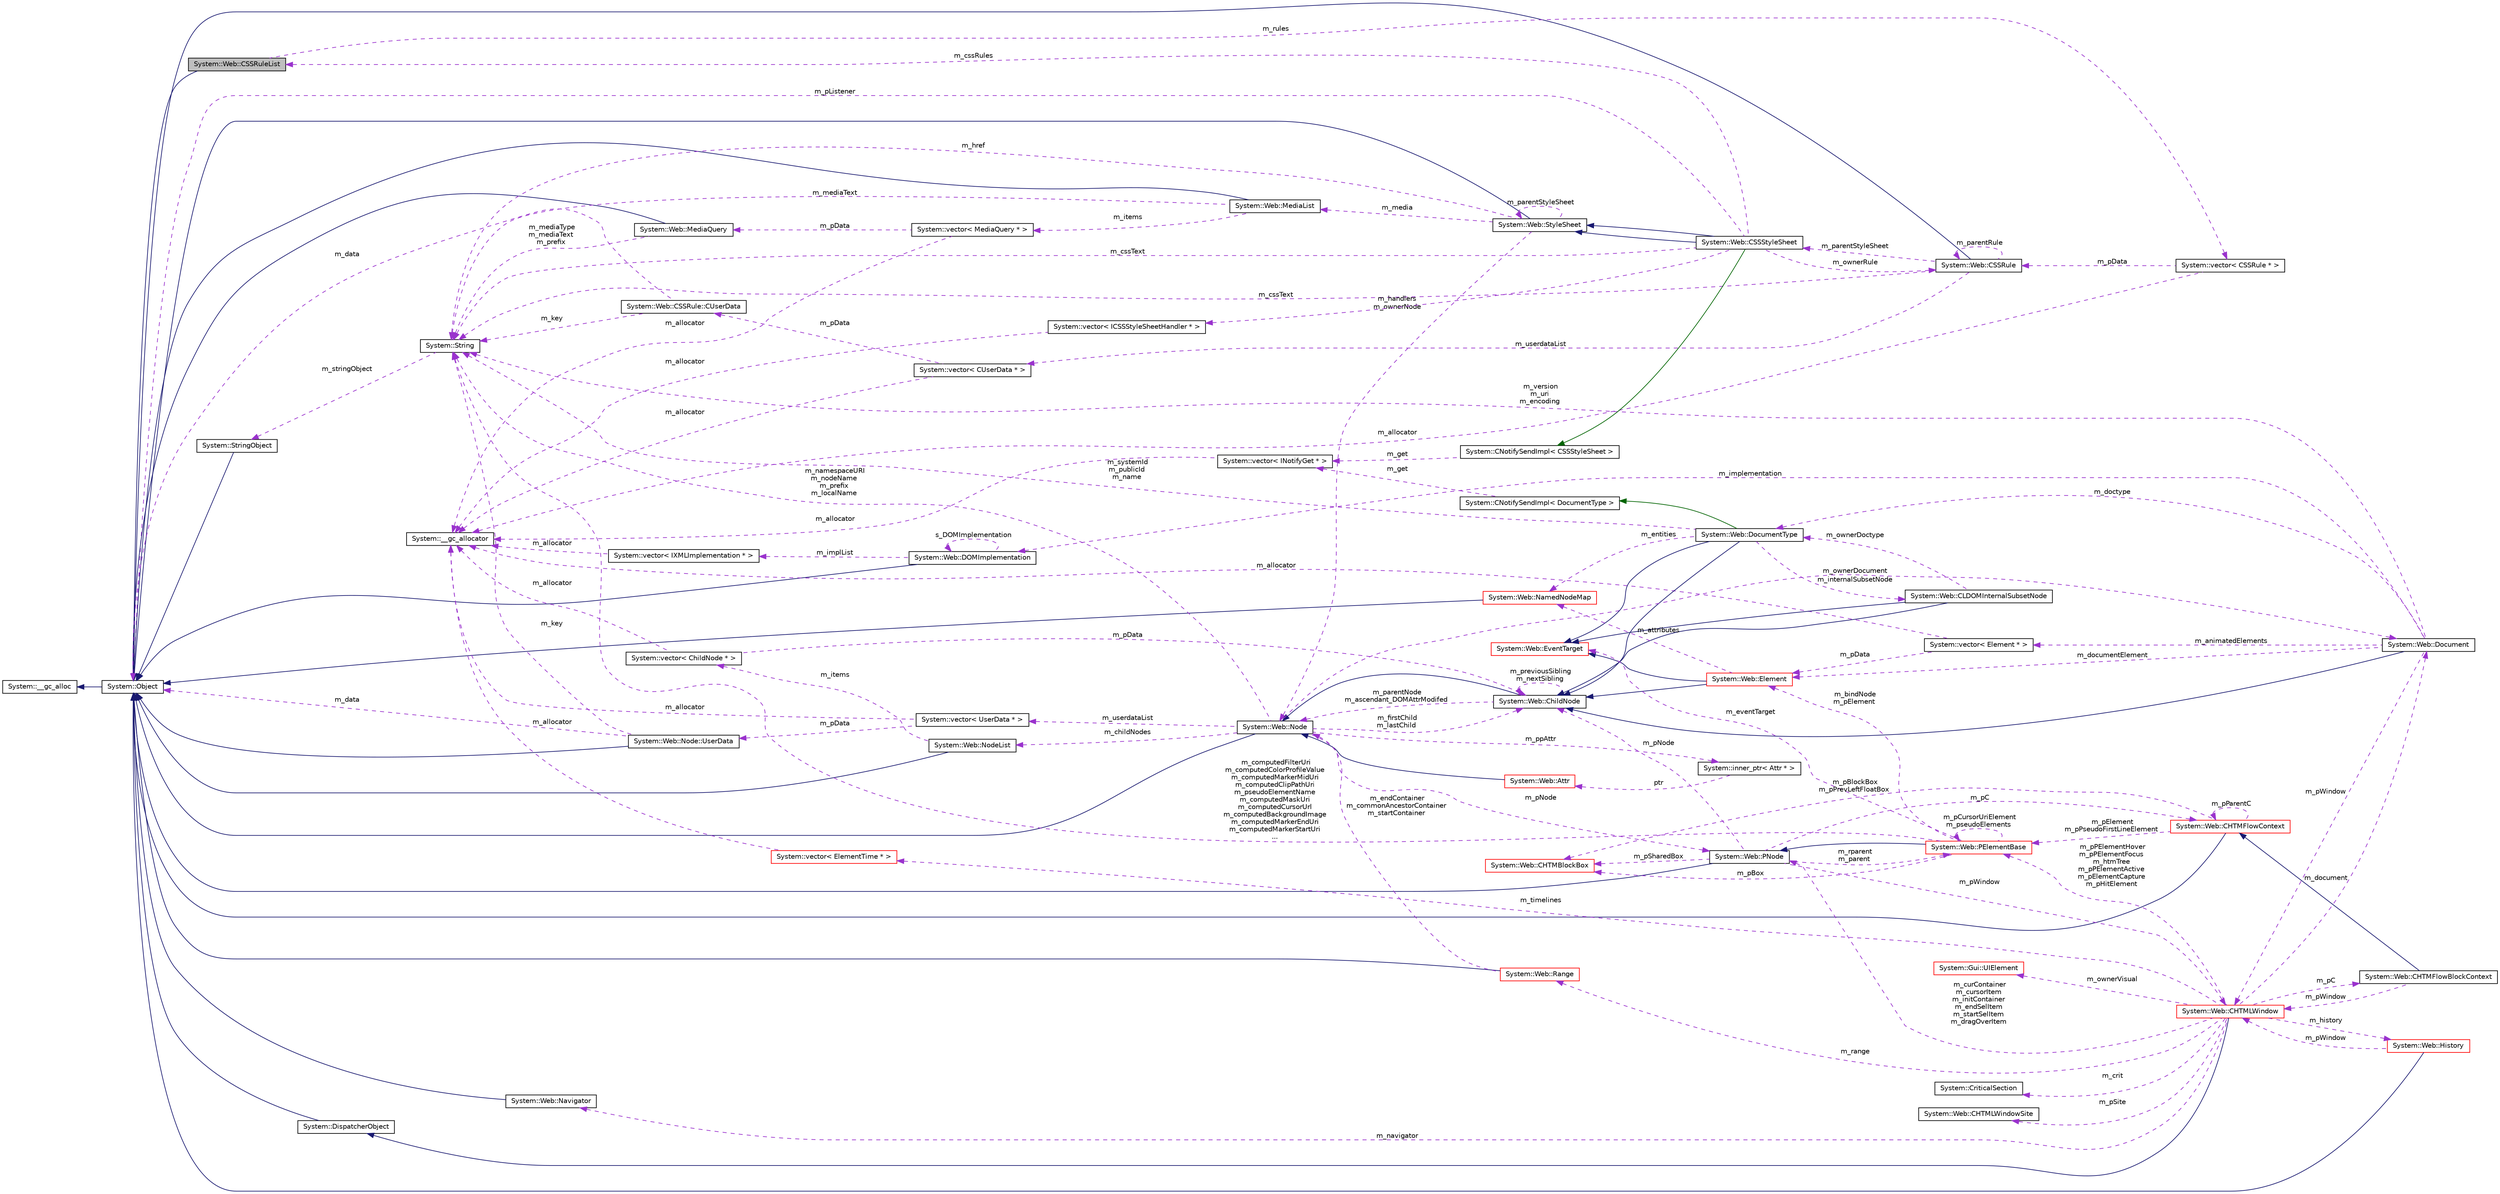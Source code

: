 digraph G
{
  edge [fontname="Helvetica",fontsize="10",labelfontname="Helvetica",labelfontsize="10"];
  node [fontname="Helvetica",fontsize="10",shape=record];
  rankdir="LR";
  Node1 [label="System::Web::CSSRuleList",height=0.2,width=0.4,color="black", fillcolor="grey75", style="filled" fontcolor="black"];
  Node2 -> Node1 [dir="back",color="midnightblue",fontsize="10",style="solid",fontname="Helvetica"];
  Node2 [label="System::Object",height=0.2,width=0.4,color="black", fillcolor="white", style="filled",URL="$class_system_1_1_object.html"];
  Node3 -> Node2 [dir="back",color="midnightblue",fontsize="10",style="solid",fontname="Helvetica"];
  Node3 [label="System::__gc_alloc",height=0.2,width=0.4,color="black", fillcolor="white", style="filled",URL="$class_system_1_1____gc__alloc.html"];
  Node4 -> Node1 [dir="back",color="darkorchid3",fontsize="10",style="dashed",label=" m_rules" ,fontname="Helvetica"];
  Node4 [label="System::vector\< CSSRule * \>",height=0.2,width=0.4,color="black", fillcolor="white", style="filled",URL="$class_system_1_1vector.html"];
  Node5 -> Node4 [dir="back",color="darkorchid3",fontsize="10",style="dashed",label=" m_pData" ,fontname="Helvetica"];
  Node5 [label="System::Web::CSSRule",height=0.2,width=0.4,color="black", fillcolor="white", style="filled",URL="$class_system_1_1_web_1_1_c_s_s_rule.html"];
  Node2 -> Node5 [dir="back",color="midnightblue",fontsize="10",style="solid",fontname="Helvetica"];
  Node5 -> Node5 [dir="back",color="darkorchid3",fontsize="10",style="dashed",label=" m_parentRule" ,fontname="Helvetica"];
  Node6 -> Node5 [dir="back",color="darkorchid3",fontsize="10",style="dashed",label=" m_cssText" ,fontname="Helvetica"];
  Node6 [label="System::String",height=0.2,width=0.4,color="black", fillcolor="white", style="filled",URL="$class_system_1_1_string.html"];
  Node7 -> Node6 [dir="back",color="darkorchid3",fontsize="10",style="dashed",label=" m_stringObject" ,fontname="Helvetica"];
  Node7 [label="System::StringObject",height=0.2,width=0.4,color="black", fillcolor="white", style="filled",URL="$class_system_1_1_string_object.html"];
  Node2 -> Node7 [dir="back",color="midnightblue",fontsize="10",style="solid",fontname="Helvetica"];
  Node8 -> Node5 [dir="back",color="darkorchid3",fontsize="10",style="dashed",label=" m_parentStyleSheet" ,fontname="Helvetica"];
  Node8 [label="System::Web::CSSStyleSheet",height=0.2,width=0.4,color="black", fillcolor="white", style="filled",URL="$class_system_1_1_web_1_1_c_s_s_style_sheet.html"];
  Node9 -> Node8 [dir="back",color="midnightblue",fontsize="10",style="solid",fontname="Helvetica"];
  Node9 [label="System::Web::StyleSheet",height=0.2,width=0.4,color="black", fillcolor="white", style="filled",URL="$class_system_1_1_web_1_1_style_sheet.html"];
  Node2 -> Node9 [dir="back",color="midnightblue",fontsize="10",style="solid",fontname="Helvetica"];
  Node10 -> Node9 [dir="back",color="darkorchid3",fontsize="10",style="dashed",label=" m_media" ,fontname="Helvetica"];
  Node10 [label="System::Web::MediaList",height=0.2,width=0.4,color="black", fillcolor="white", style="filled",URL="$class_system_1_1_web_1_1_media_list.html"];
  Node2 -> Node10 [dir="back",color="midnightblue",fontsize="10",style="solid",fontname="Helvetica"];
  Node11 -> Node10 [dir="back",color="darkorchid3",fontsize="10",style="dashed",label=" m_items" ,fontname="Helvetica"];
  Node11 [label="System::vector\< MediaQuery * \>",height=0.2,width=0.4,color="black", fillcolor="white", style="filled",URL="$class_system_1_1vector.html"];
  Node12 -> Node11 [dir="back",color="darkorchid3",fontsize="10",style="dashed",label=" m_allocator" ,fontname="Helvetica"];
  Node12 [label="System::__gc_allocator",height=0.2,width=0.4,color="black", fillcolor="white", style="filled",URL="$class_system_1_1____gc__allocator.html"];
  Node13 -> Node11 [dir="back",color="darkorchid3",fontsize="10",style="dashed",label=" m_pData" ,fontname="Helvetica"];
  Node13 [label="System::Web::MediaQuery",height=0.2,width=0.4,color="black", fillcolor="white", style="filled",URL="$class_system_1_1_web_1_1_media_query.html"];
  Node2 -> Node13 [dir="back",color="midnightblue",fontsize="10",style="solid",fontname="Helvetica"];
  Node6 -> Node13 [dir="back",color="darkorchid3",fontsize="10",style="dashed",label=" m_mediaType\nm_mediaText\nm_prefix" ,fontname="Helvetica"];
  Node6 -> Node10 [dir="back",color="darkorchid3",fontsize="10",style="dashed",label=" m_mediaText" ,fontname="Helvetica"];
  Node9 -> Node9 [dir="back",color="darkorchid3",fontsize="10",style="dashed",label=" m_parentStyleSheet" ,fontname="Helvetica"];
  Node6 -> Node9 [dir="back",color="darkorchid3",fontsize="10",style="dashed",label=" m_href" ,fontname="Helvetica"];
  Node14 -> Node9 [dir="back",color="darkorchid3",fontsize="10",style="dashed",label=" m_ownerNode" ,fontname="Helvetica"];
  Node14 [label="System::Web::Node",height=0.2,width=0.4,color="black", fillcolor="white", style="filled",URL="$class_system_1_1_web_1_1_node.html"];
  Node2 -> Node14 [dir="back",color="midnightblue",fontsize="10",style="solid",fontname="Helvetica"];
  Node15 -> Node14 [dir="back",color="darkorchid3",fontsize="10",style="dashed",label=" m_childNodes" ,fontname="Helvetica"];
  Node15 [label="System::Web::NodeList",height=0.2,width=0.4,color="black", fillcolor="white", style="filled",URL="$class_system_1_1_web_1_1_node_list.html"];
  Node2 -> Node15 [dir="back",color="midnightblue",fontsize="10",style="solid",fontname="Helvetica"];
  Node16 -> Node15 [dir="back",color="darkorchid3",fontsize="10",style="dashed",label=" m_items" ,fontname="Helvetica"];
  Node16 [label="System::vector\< ChildNode * \>",height=0.2,width=0.4,color="black", fillcolor="white", style="filled",URL="$class_system_1_1vector.html"];
  Node12 -> Node16 [dir="back",color="darkorchid3",fontsize="10",style="dashed",label=" m_allocator" ,fontname="Helvetica"];
  Node17 -> Node16 [dir="back",color="darkorchid3",fontsize="10",style="dashed",label=" m_pData" ,fontname="Helvetica"];
  Node17 [label="System::Web::ChildNode",height=0.2,width=0.4,color="black", fillcolor="white", style="filled",URL="$class_system_1_1_web_1_1_child_node.html"];
  Node14 -> Node17 [dir="back",color="midnightblue",fontsize="10",style="solid",fontname="Helvetica"];
  Node14 -> Node17 [dir="back",color="darkorchid3",fontsize="10",style="dashed",label=" m_parentNode\nm_ascendant_DOMAttrModifed" ,fontname="Helvetica"];
  Node17 -> Node17 [dir="back",color="darkorchid3",fontsize="10",style="dashed",label=" m_previousSibling\nm_nextSibling" ,fontname="Helvetica"];
  Node18 -> Node14 [dir="back",color="darkorchid3",fontsize="10",style="dashed",label=" m_ownerDocument" ,fontname="Helvetica"];
  Node18 [label="System::Web::Document",height=0.2,width=0.4,color="black", fillcolor="white", style="filled",URL="$class_system_1_1_web_1_1_document.html"];
  Node17 -> Node18 [dir="back",color="midnightblue",fontsize="10",style="solid",fontname="Helvetica"];
  Node19 -> Node18 [dir="back",color="darkorchid3",fontsize="10",style="dashed",label=" m_implementation" ,fontname="Helvetica"];
  Node19 [label="System::Web::DOMImplementation",height=0.2,width=0.4,color="black", fillcolor="white", style="filled",URL="$class_system_1_1_web_1_1_d_o_m_implementation.html"];
  Node2 -> Node19 [dir="back",color="midnightblue",fontsize="10",style="solid",fontname="Helvetica"];
  Node19 -> Node19 [dir="back",color="darkorchid3",fontsize="10",style="dashed",label=" s_DOMImplementation" ,fontname="Helvetica"];
  Node20 -> Node19 [dir="back",color="darkorchid3",fontsize="10",style="dashed",label=" m_implList" ,fontname="Helvetica"];
  Node20 [label="System::vector\< IXMLImplementation * \>",height=0.2,width=0.4,color="black", fillcolor="white", style="filled",URL="$class_system_1_1vector.html"];
  Node12 -> Node20 [dir="back",color="darkorchid3",fontsize="10",style="dashed",label=" m_allocator" ,fontname="Helvetica"];
  Node21 -> Node18 [dir="back",color="darkorchid3",fontsize="10",style="dashed",label=" m_doctype" ,fontname="Helvetica"];
  Node21 [label="System::Web::DocumentType",height=0.2,width=0.4,color="black", fillcolor="white", style="filled",URL="$class_system_1_1_web_1_1_document_type.html"];
  Node17 -> Node21 [dir="back",color="midnightblue",fontsize="10",style="solid",fontname="Helvetica"];
  Node22 -> Node21 [dir="back",color="midnightblue",fontsize="10",style="solid",fontname="Helvetica"];
  Node22 [label="System::Web::EventTarget",height=0.2,width=0.4,color="red", fillcolor="white", style="filled",URL="$class_system_1_1_web_1_1_event_target.html"];
  Node23 -> Node21 [dir="back",color="darkgreen",fontsize="10",style="solid",fontname="Helvetica"];
  Node23 [label="System::CNotifySendImpl\< DocumentType \>",height=0.2,width=0.4,color="black", fillcolor="white", style="filled",URL="$class_system_1_1_c_notify_send_impl.html"];
  Node24 -> Node23 [dir="back",color="darkorchid3",fontsize="10",style="dashed",label=" m_get" ,fontname="Helvetica"];
  Node24 [label="System::vector\< INotifyGet * \>",height=0.2,width=0.4,color="black", fillcolor="white", style="filled",URL="$class_system_1_1vector.html"];
  Node12 -> Node24 [dir="back",color="darkorchid3",fontsize="10",style="dashed",label=" m_allocator" ,fontname="Helvetica"];
  Node25 -> Node21 [dir="back",color="darkorchid3",fontsize="10",style="dashed",label=" m_internalSubsetNode" ,fontname="Helvetica"];
  Node25 [label="System::Web::CLDOMInternalSubsetNode",height=0.2,width=0.4,color="black", fillcolor="white", style="filled",URL="$class_system_1_1_web_1_1_c_l_d_o_m_internal_subset_node.html"];
  Node17 -> Node25 [dir="back",color="midnightblue",fontsize="10",style="solid",fontname="Helvetica"];
  Node22 -> Node25 [dir="back",color="midnightblue",fontsize="10",style="solid",fontname="Helvetica"];
  Node21 -> Node25 [dir="back",color="darkorchid3",fontsize="10",style="dashed",label=" m_ownerDoctype" ,fontname="Helvetica"];
  Node26 -> Node21 [dir="back",color="darkorchid3",fontsize="10",style="dashed",label=" m_entities" ,fontname="Helvetica"];
  Node26 [label="System::Web::NamedNodeMap",height=0.2,width=0.4,color="red", fillcolor="white", style="filled",URL="$class_system_1_1_web_1_1_named_node_map.html"];
  Node2 -> Node26 [dir="back",color="midnightblue",fontsize="10",style="solid",fontname="Helvetica"];
  Node6 -> Node21 [dir="back",color="darkorchid3",fontsize="10",style="dashed",label=" m_systemId\nm_publicId\nm_name" ,fontname="Helvetica"];
  Node27 -> Node18 [dir="back",color="darkorchid3",fontsize="10",style="dashed",label=" m_animatedElements" ,fontname="Helvetica"];
  Node27 [label="System::vector\< Element * \>",height=0.2,width=0.4,color="black", fillcolor="white", style="filled",URL="$class_system_1_1vector.html"];
  Node12 -> Node27 [dir="back",color="darkorchid3",fontsize="10",style="dashed",label=" m_allocator" ,fontname="Helvetica"];
  Node28 -> Node27 [dir="back",color="darkorchid3",fontsize="10",style="dashed",label=" m_pData" ,fontname="Helvetica"];
  Node28 [label="System::Web::Element",height=0.2,width=0.4,color="red", fillcolor="white", style="filled",URL="$class_system_1_1_web_1_1_element.html"];
  Node17 -> Node28 [dir="back",color="midnightblue",fontsize="10",style="solid",fontname="Helvetica"];
  Node22 -> Node28 [dir="back",color="midnightblue",fontsize="10",style="solid",fontname="Helvetica"];
  Node26 -> Node28 [dir="back",color="darkorchid3",fontsize="10",style="dashed",label=" m_attributes" ,fontname="Helvetica"];
  Node29 -> Node18 [dir="back",color="darkorchid3",fontsize="10",style="dashed",label=" m_pWindow" ,fontname="Helvetica"];
  Node29 [label="System::Web::CHTMLWindow",height=0.2,width=0.4,color="red", fillcolor="white", style="filled",URL="$class_system_1_1_web_1_1_c_h_t_m_l_window.html"];
  Node30 -> Node29 [dir="back",color="midnightblue",fontsize="10",style="solid",fontname="Helvetica"];
  Node30 [label="System::DispatcherObject",height=0.2,width=0.4,color="black", fillcolor="white", style="filled",URL="$class_system_1_1_dispatcher_object.html"];
  Node2 -> Node30 [dir="back",color="midnightblue",fontsize="10",style="solid",fontname="Helvetica"];
  Node31 -> Node29 [dir="back",color="darkorchid3",fontsize="10",style="dashed",label=" m_pSite" ,fontname="Helvetica"];
  Node31 [label="System::Web::CHTMLWindowSite",height=0.2,width=0.4,color="black", fillcolor="white", style="filled",URL="$class_system_1_1_web_1_1_c_h_t_m_l_window_site.html"];
  Node18 -> Node29 [dir="back",color="darkorchid3",fontsize="10",style="dashed",label=" m_document" ,fontname="Helvetica"];
  Node32 -> Node29 [dir="back",color="darkorchid3",fontsize="10",style="dashed",label=" m_crit" ,fontname="Helvetica"];
  Node32 [label="System::CriticalSection",height=0.2,width=0.4,color="black", fillcolor="white", style="filled",URL="$class_system_1_1_critical_section.html"];
  Node33 -> Node29 [dir="back",color="darkorchid3",fontsize="10",style="dashed",label=" m_navigator" ,fontname="Helvetica"];
  Node33 [label="System::Web::Navigator",height=0.2,width=0.4,color="black", fillcolor="white", style="filled",URL="$class_system_1_1_web_1_1_navigator.html"];
  Node2 -> Node33 [dir="back",color="midnightblue",fontsize="10",style="solid",fontname="Helvetica"];
  Node34 -> Node29 [dir="back",color="darkorchid3",fontsize="10",style="dashed",label=" m_history" ,fontname="Helvetica"];
  Node34 [label="System::Web::History",height=0.2,width=0.4,color="red", fillcolor="white", style="filled",URL="$class_system_1_1_web_1_1_history.html"];
  Node2 -> Node34 [dir="back",color="midnightblue",fontsize="10",style="solid",fontname="Helvetica"];
  Node29 -> Node34 [dir="back",color="darkorchid3",fontsize="10",style="dashed",label=" m_pWindow" ,fontname="Helvetica"];
  Node35 -> Node29 [dir="back",color="darkorchid3",fontsize="10",style="dashed",label=" m_ownerVisual" ,fontname="Helvetica"];
  Node35 [label="System::Gui::UIElement",height=0.2,width=0.4,color="red", fillcolor="white", style="filled",URL="$class_system_1_1_gui_1_1_u_i_element.html"];
  Node36 -> Node29 [dir="back",color="darkorchid3",fontsize="10",style="dashed",label=" m_timelines" ,fontname="Helvetica"];
  Node36 [label="System::vector\< ElementTime * \>",height=0.2,width=0.4,color="red", fillcolor="white", style="filled",URL="$class_system_1_1vector.html"];
  Node12 -> Node36 [dir="back",color="darkorchid3",fontsize="10",style="dashed",label=" m_allocator" ,fontname="Helvetica"];
  Node37 -> Node29 [dir="back",color="darkorchid3",fontsize="10",style="dashed",label=" m_pC" ,fontname="Helvetica"];
  Node37 [label="System::Web::CHTMFlowBlockContext",height=0.2,width=0.4,color="black", fillcolor="white", style="filled",URL="$class_system_1_1_web_1_1_c_h_t_m_flow_block_context.html"];
  Node38 -> Node37 [dir="back",color="midnightblue",fontsize="10",style="solid",fontname="Helvetica"];
  Node38 [label="System::Web::CHTMFlowContext",height=0.2,width=0.4,color="red", fillcolor="white", style="filled",URL="$class_system_1_1_web_1_1_c_h_t_m_flow_context.html"];
  Node2 -> Node38 [dir="back",color="midnightblue",fontsize="10",style="solid",fontname="Helvetica"];
  Node39 -> Node38 [dir="back",color="darkorchid3",fontsize="10",style="dashed",label=" m_pElement\nm_pPseudoFirstLineElement" ,fontname="Helvetica"];
  Node39 [label="System::Web::PElementBase",height=0.2,width=0.4,color="red", fillcolor="white", style="filled",URL="$class_system_1_1_web_1_1_p_element_base.html"];
  Node40 -> Node39 [dir="back",color="midnightblue",fontsize="10",style="solid",fontname="Helvetica"];
  Node40 [label="System::Web::PNode",height=0.2,width=0.4,color="black", fillcolor="white", style="filled",URL="$class_system_1_1_web_1_1_p_node.html"];
  Node2 -> Node40 [dir="back",color="midnightblue",fontsize="10",style="solid",fontname="Helvetica"];
  Node29 -> Node40 [dir="back",color="darkorchid3",fontsize="10",style="dashed",label=" m_pWindow" ,fontname="Helvetica"];
  Node39 -> Node40 [dir="back",color="darkorchid3",fontsize="10",style="dashed",label=" m_rparent\nm_parent" ,fontname="Helvetica"];
  Node17 -> Node40 [dir="back",color="darkorchid3",fontsize="10",style="dashed",label=" m_pNode" ,fontname="Helvetica"];
  Node38 -> Node40 [dir="back",color="darkorchid3",fontsize="10",style="dashed",label=" m_pC" ,fontname="Helvetica"];
  Node41 -> Node40 [dir="back",color="darkorchid3",fontsize="10",style="dashed",label=" m_pSharedBox" ,fontname="Helvetica"];
  Node41 [label="System::Web::CHTMBlockBox",height=0.2,width=0.4,color="red", fillcolor="white", style="filled",URL="$class_system_1_1_web_1_1_c_h_t_m_block_box.html"];
  Node22 -> Node39 [dir="back",color="darkorchid3",fontsize="10",style="dashed",label=" m_eventTarget" ,fontname="Helvetica"];
  Node6 -> Node39 [dir="back",color="darkorchid3",fontsize="10",style="dashed",label=" m_computedFilterUri\nm_computedColorProfileValue\nm_computedMarkerMidUri\nm_computedClipPathUri\nm_pseudoElementName\nm_computedMaskUri\nm_computedCursorUrl\nm_computedBackgroundImage\nm_computedMarkerEndUri\nm_computedMarkerStartUri\n..." ,fontname="Helvetica"];
  Node28 -> Node39 [dir="back",color="darkorchid3",fontsize="10",style="dashed",label=" m_bindNode\nm_pElement" ,fontname="Helvetica"];
  Node39 -> Node39 [dir="back",color="darkorchid3",fontsize="10",style="dashed",label=" m_pCursorUriElement\nm_pseudoElements" ,fontname="Helvetica"];
  Node41 -> Node39 [dir="back",color="darkorchid3",fontsize="10",style="dashed",label=" m_pBox" ,fontname="Helvetica"];
  Node38 -> Node38 [dir="back",color="darkorchid3",fontsize="10",style="dashed",label=" m_pParentC" ,fontname="Helvetica"];
  Node41 -> Node38 [dir="back",color="darkorchid3",fontsize="10",style="dashed",label=" m_pBlockBox\nm_pPrevLeftFloatBox" ,fontname="Helvetica"];
  Node29 -> Node37 [dir="back",color="darkorchid3",fontsize="10",style="dashed",label=" m_pWindow" ,fontname="Helvetica"];
  Node42 -> Node29 [dir="back",color="darkorchid3",fontsize="10",style="dashed",label=" m_range" ,fontname="Helvetica"];
  Node42 [label="System::Web::Range",height=0.2,width=0.4,color="red", fillcolor="white", style="filled",URL="$class_system_1_1_web_1_1_range.html"];
  Node2 -> Node42 [dir="back",color="midnightblue",fontsize="10",style="solid",fontname="Helvetica"];
  Node14 -> Node42 [dir="back",color="darkorchid3",fontsize="10",style="dashed",label=" m_endContainer\nm_commonAncestorContainer\nm_startContainer" ,fontname="Helvetica"];
  Node40 -> Node29 [dir="back",color="darkorchid3",fontsize="10",style="dashed",label=" m_curContainer\nm_cursorItem\nm_initContainer\nm_endSelItem\nm_startSelItem\nm_dragOverItem" ,fontname="Helvetica"];
  Node39 -> Node29 [dir="back",color="darkorchid3",fontsize="10",style="dashed",label=" m_pPElementHover\nm_pPElementFocus\nm_htmTree\nm_pPElementActive\nm_pElementCapture\nm_pHitElement" ,fontname="Helvetica"];
  Node6 -> Node18 [dir="back",color="darkorchid3",fontsize="10",style="dashed",label=" m_version\nm_uri\nm_encoding" ,fontname="Helvetica"];
  Node28 -> Node18 [dir="back",color="darkorchid3",fontsize="10",style="dashed",label=" m_documentElement" ,fontname="Helvetica"];
  Node6 -> Node14 [dir="back",color="darkorchid3",fontsize="10",style="dashed",label=" m_namespaceURI\nm_nodeName\nm_prefix\nm_localName" ,fontname="Helvetica"];
  Node40 -> Node14 [dir="back",color="darkorchid3",fontsize="10",style="dashed",label=" m_pNode" ,fontname="Helvetica"];
  Node17 -> Node14 [dir="back",color="darkorchid3",fontsize="10",style="dashed",label=" m_firstChild\nm_lastChild" ,fontname="Helvetica"];
  Node43 -> Node14 [dir="back",color="darkorchid3",fontsize="10",style="dashed",label=" m_userdataList" ,fontname="Helvetica"];
  Node43 [label="System::vector\< UserData * \>",height=0.2,width=0.4,color="black", fillcolor="white", style="filled",URL="$class_system_1_1vector.html"];
  Node44 -> Node43 [dir="back",color="darkorchid3",fontsize="10",style="dashed",label=" m_pData" ,fontname="Helvetica"];
  Node44 [label="System::Web::Node::UserData",height=0.2,width=0.4,color="black", fillcolor="white", style="filled",URL="$class_system_1_1_web_1_1_node_1_1_user_data.html"];
  Node2 -> Node44 [dir="back",color="midnightblue",fontsize="10",style="solid",fontname="Helvetica"];
  Node6 -> Node44 [dir="back",color="darkorchid3",fontsize="10",style="dashed",label=" m_key" ,fontname="Helvetica"];
  Node2 -> Node44 [dir="back",color="darkorchid3",fontsize="10",style="dashed",label=" m_data" ,fontname="Helvetica"];
  Node12 -> Node43 [dir="back",color="darkorchid3",fontsize="10",style="dashed",label=" m_allocator" ,fontname="Helvetica"];
  Node45 -> Node14 [dir="back",color="darkorchid3",fontsize="10",style="dashed",label=" m_ppAttr" ,fontname="Helvetica"];
  Node45 [label="System::inner_ptr\< Attr * \>",height=0.2,width=0.4,color="black", fillcolor="white", style="filled",URL="$class_system_1_1inner__ptr.html"];
  Node46 -> Node45 [dir="back",color="darkorchid3",fontsize="10",style="dashed",label=" ptr" ,fontname="Helvetica"];
  Node46 [label="System::Web::Attr",height=0.2,width=0.4,color="red", fillcolor="white", style="filled",URL="$class_system_1_1_web_1_1_attr.html"];
  Node14 -> Node46 [dir="back",color="midnightblue",fontsize="10",style="solid",fontname="Helvetica"];
  Node9 -> Node8 [dir="back",color="midnightblue",fontsize="10",style="solid",fontname="Helvetica"];
  Node47 -> Node8 [dir="back",color="darkgreen",fontsize="10",style="solid",fontname="Helvetica"];
  Node47 [label="System::CNotifySendImpl\< CSSStyleSheet \>",height=0.2,width=0.4,color="black", fillcolor="white", style="filled",URL="$class_system_1_1_c_notify_send_impl.html"];
  Node24 -> Node47 [dir="back",color="darkorchid3",fontsize="10",style="dashed",label=" m_get" ,fontname="Helvetica"];
  Node5 -> Node8 [dir="back",color="darkorchid3",fontsize="10",style="dashed",label=" m_ownerRule" ,fontname="Helvetica"];
  Node6 -> Node8 [dir="back",color="darkorchid3",fontsize="10",style="dashed",label=" m_cssText" ,fontname="Helvetica"];
  Node2 -> Node8 [dir="back",color="darkorchid3",fontsize="10",style="dashed",label=" m_pListener" ,fontname="Helvetica"];
  Node1 -> Node8 [dir="back",color="darkorchid3",fontsize="10",style="dashed",label=" m_cssRules" ,fontname="Helvetica"];
  Node48 -> Node8 [dir="back",color="darkorchid3",fontsize="10",style="dashed",label=" m_handlers" ,fontname="Helvetica"];
  Node48 [label="System::vector\< ICSSStyleSheetHandler * \>",height=0.2,width=0.4,color="black", fillcolor="white", style="filled",URL="$class_system_1_1vector.html"];
  Node12 -> Node48 [dir="back",color="darkorchid3",fontsize="10",style="dashed",label=" m_allocator" ,fontname="Helvetica"];
  Node49 -> Node5 [dir="back",color="darkorchid3",fontsize="10",style="dashed",label=" m_userdataList" ,fontname="Helvetica"];
  Node49 [label="System::vector\< CUserData * \>",height=0.2,width=0.4,color="black", fillcolor="white", style="filled",URL="$class_system_1_1vector.html"];
  Node12 -> Node49 [dir="back",color="darkorchid3",fontsize="10",style="dashed",label=" m_allocator" ,fontname="Helvetica"];
  Node50 -> Node49 [dir="back",color="darkorchid3",fontsize="10",style="dashed",label=" m_pData" ,fontname="Helvetica"];
  Node50 [label="System::Web::CSSRule::CUserData",height=0.2,width=0.4,color="black", fillcolor="white", style="filled",URL="$class_system_1_1_web_1_1_c_s_s_rule_1_1_c_user_data.html"];
  Node6 -> Node50 [dir="back",color="darkorchid3",fontsize="10",style="dashed",label=" m_key" ,fontname="Helvetica"];
  Node2 -> Node50 [dir="back",color="darkorchid3",fontsize="10",style="dashed",label=" m_data" ,fontname="Helvetica"];
  Node12 -> Node4 [dir="back",color="darkorchid3",fontsize="10",style="dashed",label=" m_allocator" ,fontname="Helvetica"];
}
